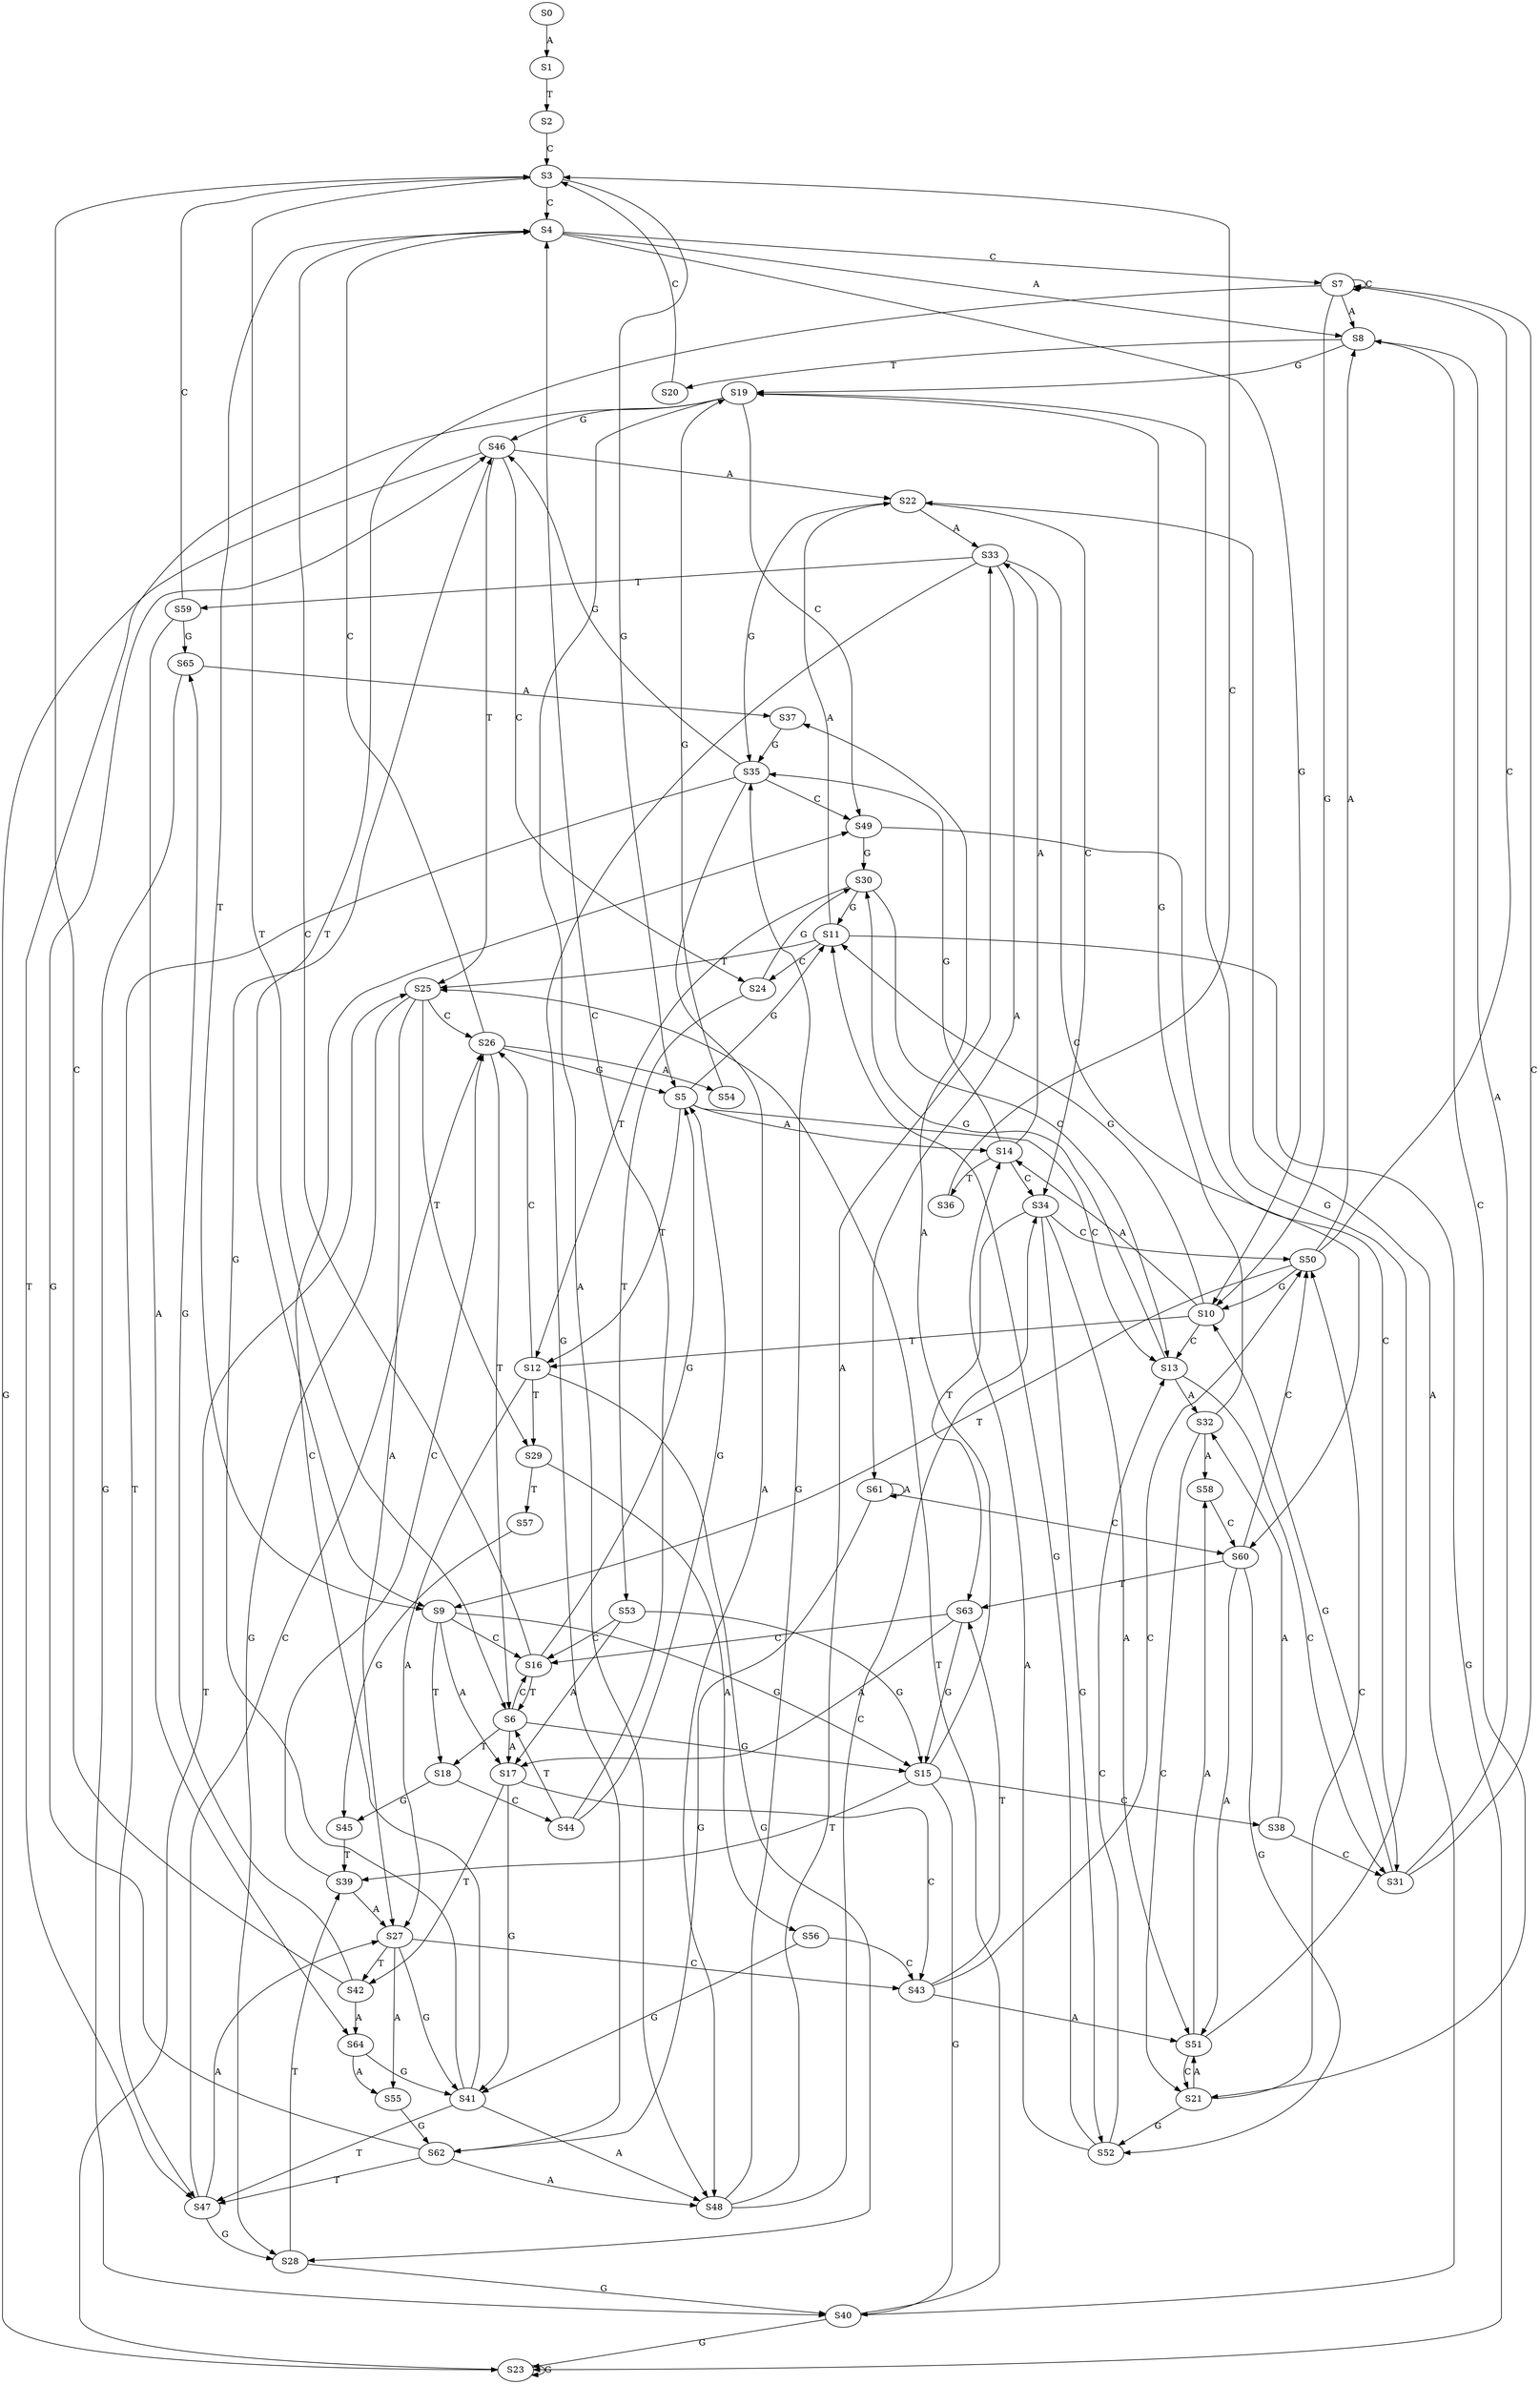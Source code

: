 strict digraph  {
	S0 -> S1 [ label = A ];
	S1 -> S2 [ label = T ];
	S2 -> S3 [ label = C ];
	S3 -> S4 [ label = C ];
	S3 -> S5 [ label = G ];
	S3 -> S6 [ label = T ];
	S4 -> S7 [ label = C ];
	S4 -> S8 [ label = A ];
	S4 -> S9 [ label = T ];
	S4 -> S10 [ label = G ];
	S5 -> S11 [ label = G ];
	S5 -> S12 [ label = T ];
	S5 -> S13 [ label = C ];
	S5 -> S14 [ label = A ];
	S6 -> S15 [ label = G ];
	S6 -> S16 [ label = C ];
	S6 -> S17 [ label = A ];
	S6 -> S18 [ label = T ];
	S7 -> S10 [ label = G ];
	S7 -> S7 [ label = C ];
	S7 -> S8 [ label = A ];
	S7 -> S9 [ label = T ];
	S8 -> S19 [ label = G ];
	S8 -> S20 [ label = T ];
	S8 -> S21 [ label = C ];
	S9 -> S17 [ label = A ];
	S9 -> S15 [ label = G ];
	S9 -> S16 [ label = C ];
	S9 -> S18 [ label = T ];
	S10 -> S14 [ label = A ];
	S10 -> S11 [ label = G ];
	S10 -> S12 [ label = T ];
	S10 -> S13 [ label = C ];
	S11 -> S22 [ label = A ];
	S11 -> S23 [ label = G ];
	S11 -> S24 [ label = C ];
	S11 -> S25 [ label = T ];
	S12 -> S26 [ label = C ];
	S12 -> S27 [ label = A ];
	S12 -> S28 [ label = G ];
	S12 -> S29 [ label = T ];
	S13 -> S30 [ label = G ];
	S13 -> S31 [ label = C ];
	S13 -> S32 [ label = A ];
	S14 -> S33 [ label = A ];
	S14 -> S34 [ label = C ];
	S14 -> S35 [ label = G ];
	S14 -> S36 [ label = T ];
	S15 -> S37 [ label = A ];
	S15 -> S38 [ label = C ];
	S15 -> S39 [ label = T ];
	S15 -> S40 [ label = G ];
	S16 -> S6 [ label = T ];
	S16 -> S5 [ label = G ];
	S16 -> S4 [ label = C ];
	S17 -> S41 [ label = G ];
	S17 -> S42 [ label = T ];
	S17 -> S43 [ label = C ];
	S18 -> S44 [ label = C ];
	S18 -> S45 [ label = G ];
	S19 -> S46 [ label = G ];
	S19 -> S47 [ label = T ];
	S19 -> S48 [ label = A ];
	S19 -> S49 [ label = C ];
	S20 -> S3 [ label = C ];
	S21 -> S50 [ label = C ];
	S21 -> S51 [ label = A ];
	S21 -> S52 [ label = G ];
	S22 -> S33 [ label = A ];
	S22 -> S34 [ label = C ];
	S22 -> S35 [ label = G ];
	S23 -> S25 [ label = T ];
	S23 -> S23 [ label = G ];
	S24 -> S53 [ label = T ];
	S24 -> S30 [ label = G ];
	S25 -> S27 [ label = A ];
	S25 -> S28 [ label = G ];
	S25 -> S29 [ label = T ];
	S25 -> S26 [ label = C ];
	S26 -> S6 [ label = T ];
	S26 -> S5 [ label = G ];
	S26 -> S54 [ label = A ];
	S26 -> S4 [ label = C ];
	S27 -> S42 [ label = T ];
	S27 -> S41 [ label = G ];
	S27 -> S55 [ label = A ];
	S27 -> S43 [ label = C ];
	S28 -> S39 [ label = T ];
	S28 -> S40 [ label = G ];
	S29 -> S56 [ label = A ];
	S29 -> S57 [ label = T ];
	S30 -> S11 [ label = G ];
	S30 -> S13 [ label = C ];
	S30 -> S12 [ label = T ];
	S31 -> S10 [ label = G ];
	S31 -> S8 [ label = A ];
	S31 -> S7 [ label = C ];
	S32 -> S19 [ label = G ];
	S32 -> S58 [ label = A ];
	S32 -> S21 [ label = C ];
	S33 -> S59 [ label = T ];
	S33 -> S60 [ label = C ];
	S33 -> S61 [ label = A ];
	S33 -> S62 [ label = G ];
	S34 -> S63 [ label = T ];
	S34 -> S52 [ label = G ];
	S34 -> S50 [ label = C ];
	S34 -> S51 [ label = A ];
	S35 -> S47 [ label = T ];
	S35 -> S48 [ label = A ];
	S35 -> S46 [ label = G ];
	S35 -> S49 [ label = C ];
	S36 -> S3 [ label = C ];
	S37 -> S35 [ label = G ];
	S38 -> S31 [ label = C ];
	S38 -> S32 [ label = A ];
	S39 -> S26 [ label = C ];
	S39 -> S27 [ label = A ];
	S40 -> S25 [ label = T ];
	S40 -> S23 [ label = G ];
	S40 -> S22 [ label = A ];
	S41 -> S47 [ label = T ];
	S41 -> S48 [ label = A ];
	S41 -> S49 [ label = C ];
	S41 -> S46 [ label = G ];
	S42 -> S3 [ label = C ];
	S42 -> S64 [ label = A ];
	S42 -> S65 [ label = G ];
	S43 -> S50 [ label = C ];
	S43 -> S63 [ label = T ];
	S43 -> S51 [ label = A ];
	S44 -> S6 [ label = T ];
	S44 -> S4 [ label = C ];
	S44 -> S5 [ label = G ];
	S45 -> S39 [ label = T ];
	S46 -> S22 [ label = A ];
	S46 -> S25 [ label = T ];
	S46 -> S24 [ label = C ];
	S46 -> S23 [ label = G ];
	S47 -> S27 [ label = A ];
	S47 -> S26 [ label = C ];
	S47 -> S28 [ label = G ];
	S48 -> S33 [ label = A ];
	S48 -> S34 [ label = C ];
	S48 -> S35 [ label = G ];
	S49 -> S31 [ label = C ];
	S49 -> S30 [ label = G ];
	S50 -> S7 [ label = C ];
	S50 -> S8 [ label = A ];
	S50 -> S9 [ label = T ];
	S50 -> S10 [ label = G ];
	S51 -> S19 [ label = G ];
	S51 -> S21 [ label = C ];
	S51 -> S58 [ label = A ];
	S52 -> S11 [ label = G ];
	S52 -> S14 [ label = A ];
	S52 -> S13 [ label = C ];
	S53 -> S17 [ label = A ];
	S53 -> S16 [ label = C ];
	S53 -> S15 [ label = G ];
	S54 -> S19 [ label = G ];
	S55 -> S62 [ label = G ];
	S56 -> S43 [ label = C ];
	S56 -> S41 [ label = G ];
	S57 -> S45 [ label = G ];
	S58 -> S60 [ label = C ];
	S59 -> S64 [ label = A ];
	S59 -> S3 [ label = C ];
	S59 -> S65 [ label = G ];
	S60 -> S51 [ label = A ];
	S60 -> S50 [ label = C ];
	S60 -> S52 [ label = G ];
	S60 -> S63 [ label = T ];
	S61 -> S62 [ label = G ];
	S61 -> S60 [ label = C ];
	S61 -> S61 [ label = A ];
	S62 -> S47 [ label = T ];
	S62 -> S48 [ label = A ];
	S62 -> S46 [ label = G ];
	S63 -> S17 [ label = A ];
	S63 -> S16 [ label = C ];
	S63 -> S15 [ label = G ];
	S64 -> S41 [ label = G ];
	S64 -> S55 [ label = A ];
	S65 -> S40 [ label = G ];
	S65 -> S37 [ label = A ];
}
